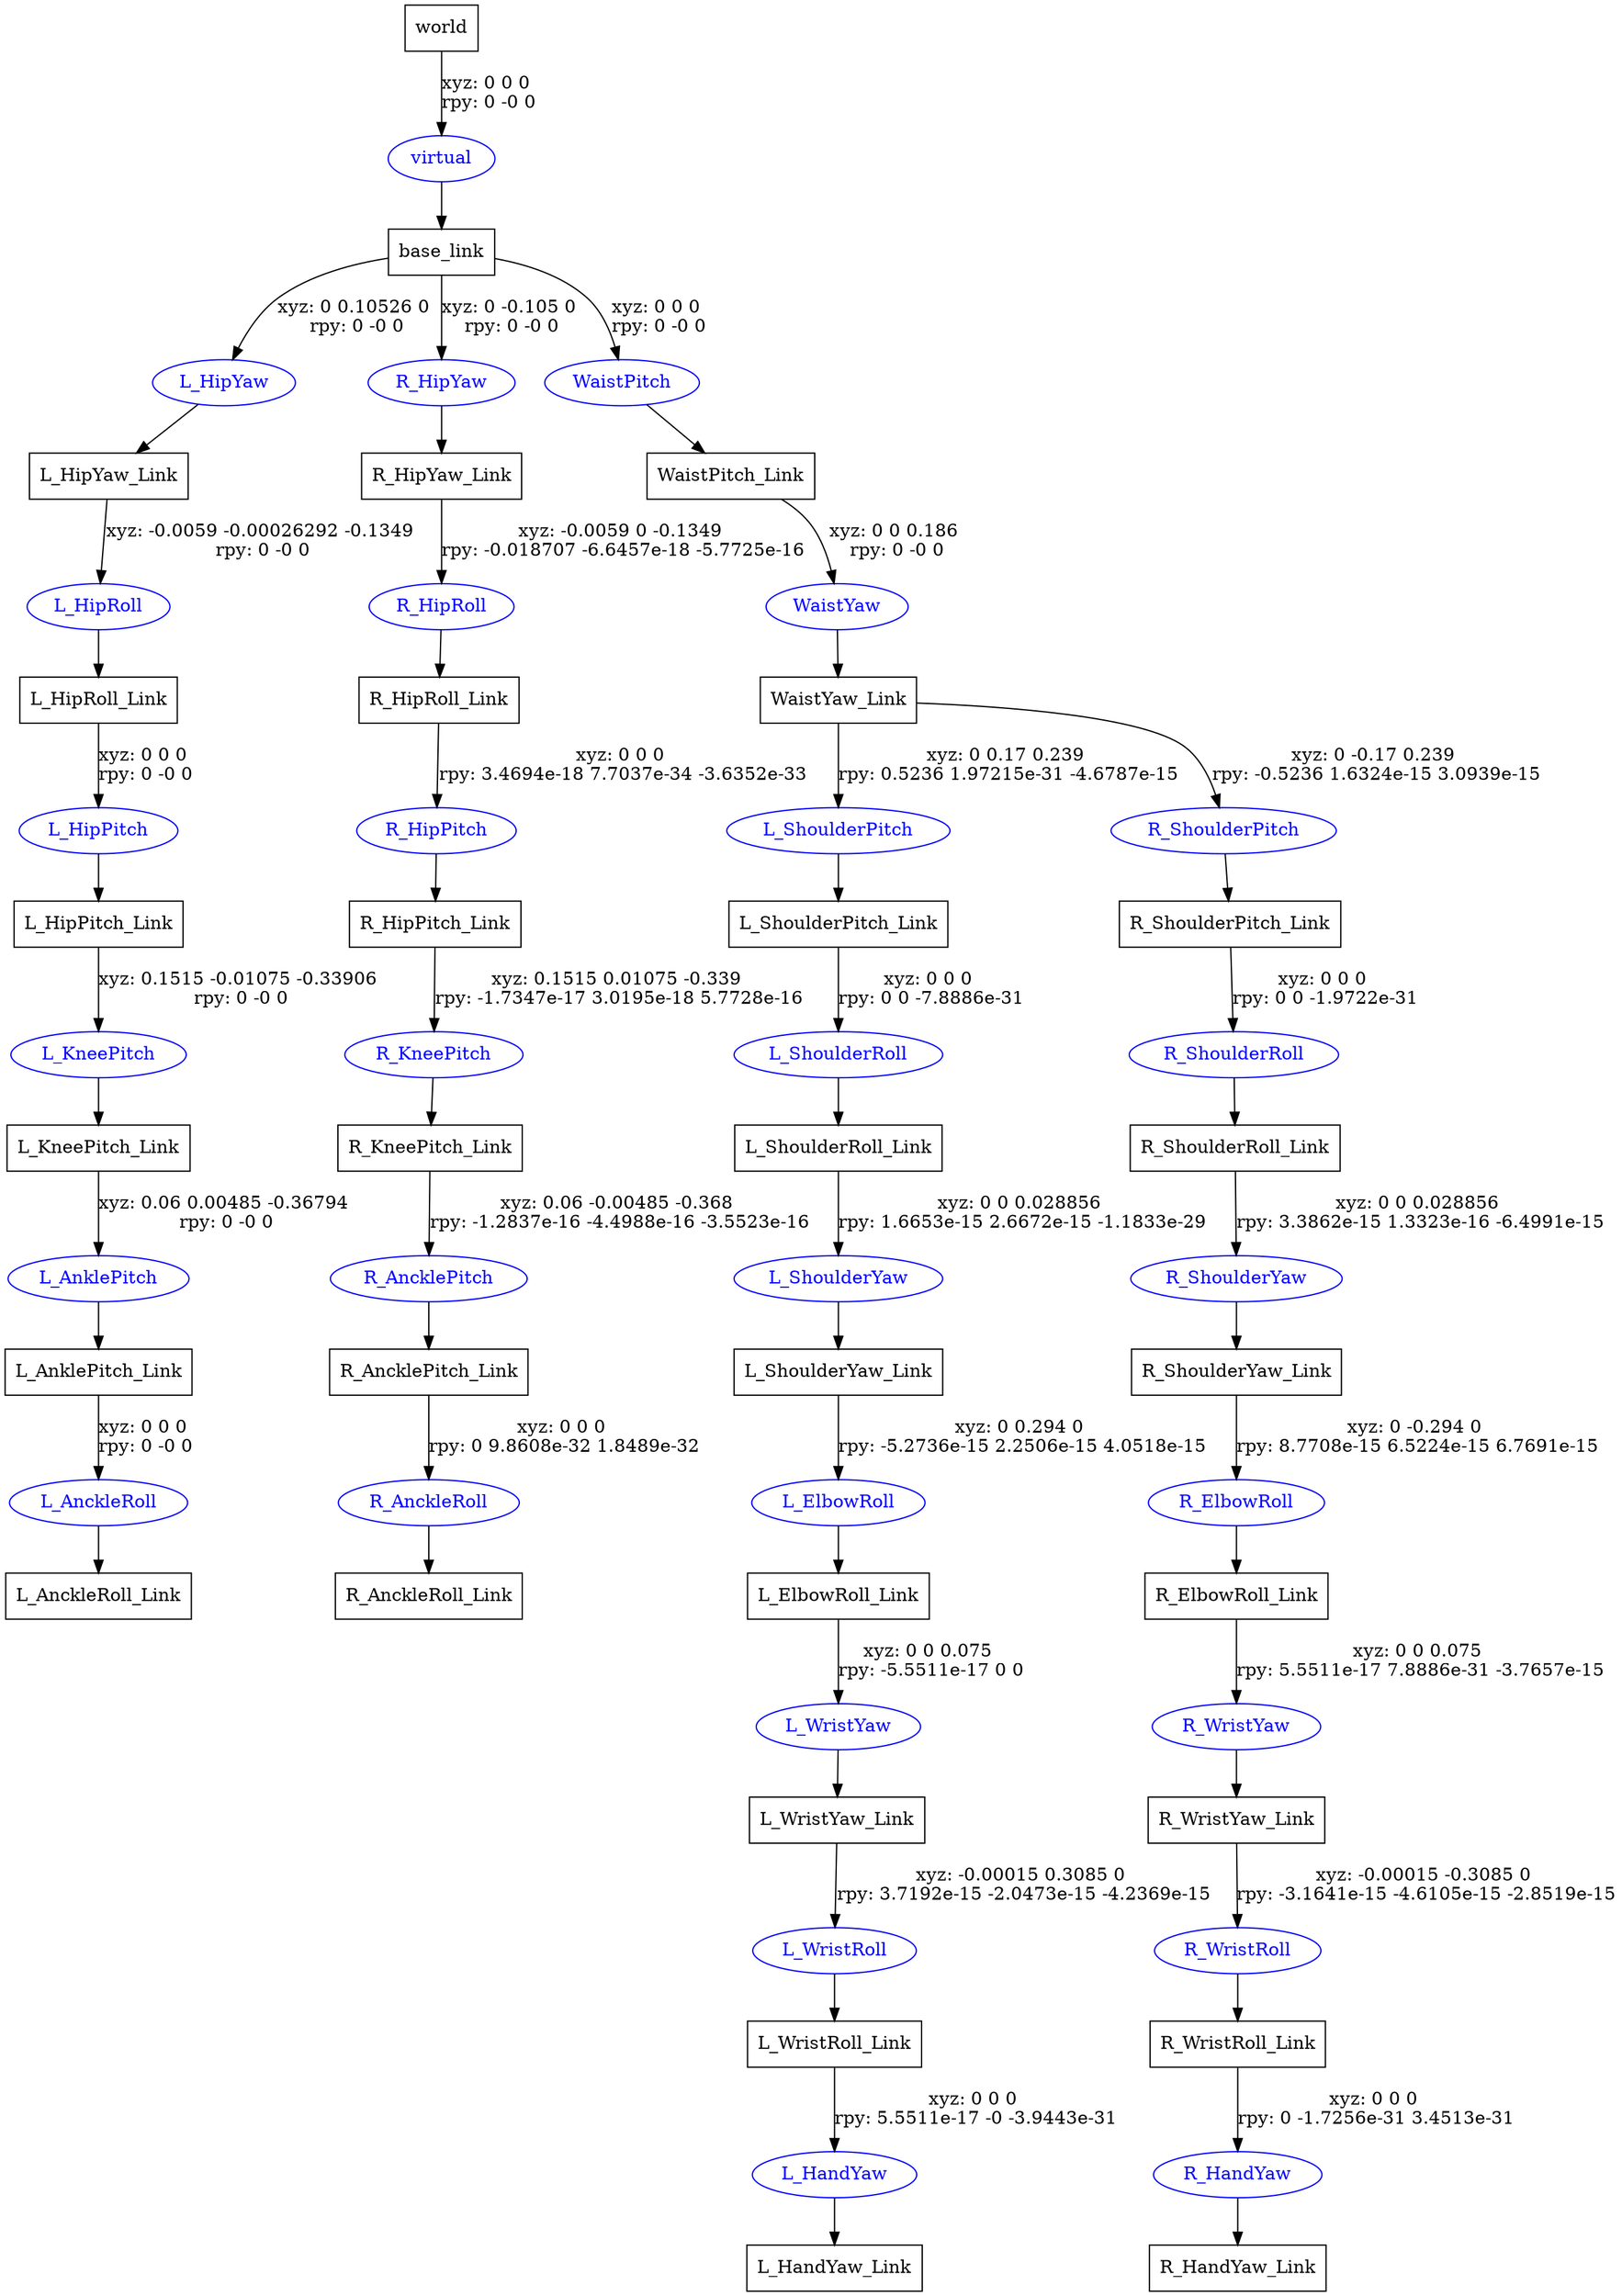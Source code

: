 digraph G {
node [shape=box];
"world" [label="world"];
"base_link" [label="base_link"];
"L_HipYaw_Link" [label="L_HipYaw_Link"];
"L_HipRoll_Link" [label="L_HipRoll_Link"];
"L_HipPitch_Link" [label="L_HipPitch_Link"];
"L_KneePitch_Link" [label="L_KneePitch_Link"];
"L_AnklePitch_Link" [label="L_AnklePitch_Link"];
"L_AnckleRoll_Link" [label="L_AnckleRoll_Link"];
"R_HipYaw_Link" [label="R_HipYaw_Link"];
"R_HipRoll_Link" [label="R_HipRoll_Link"];
"R_HipPitch_Link" [label="R_HipPitch_Link"];
"R_KneePitch_Link" [label="R_KneePitch_Link"];
"R_AncklePitch_Link" [label="R_AncklePitch_Link"];
"R_AnckleRoll_Link" [label="R_AnckleRoll_Link"];
"WaistPitch_Link" [label="WaistPitch_Link"];
"WaistYaw_Link" [label="WaistYaw_Link"];
"L_ShoulderPitch_Link" [label="L_ShoulderPitch_Link"];
"L_ShoulderRoll_Link" [label="L_ShoulderRoll_Link"];
"L_ShoulderYaw_Link" [label="L_ShoulderYaw_Link"];
"L_ElbowRoll_Link" [label="L_ElbowRoll_Link"];
"L_WristYaw_Link" [label="L_WristYaw_Link"];
"L_WristRoll_Link" [label="L_WristRoll_Link"];
"L_HandYaw_Link" [label="L_HandYaw_Link"];
"R_ShoulderPitch_Link" [label="R_ShoulderPitch_Link"];
"R_ShoulderRoll_Link" [label="R_ShoulderRoll_Link"];
"R_ShoulderYaw_Link" [label="R_ShoulderYaw_Link"];
"R_ElbowRoll_Link" [label="R_ElbowRoll_Link"];
"R_WristYaw_Link" [label="R_WristYaw_Link"];
"R_WristRoll_Link" [label="R_WristRoll_Link"];
"R_HandYaw_Link" [label="R_HandYaw_Link"];
node [shape=ellipse, color=blue, fontcolor=blue];
"world" -> "virtual" [label="xyz: 0 0 0 \nrpy: 0 -0 0"]
"virtual" -> "base_link"
"base_link" -> "L_HipYaw" [label="xyz: 0 0.10526 0 \nrpy: 0 -0 0"]
"L_HipYaw" -> "L_HipYaw_Link"
"L_HipYaw_Link" -> "L_HipRoll" [label="xyz: -0.0059 -0.00026292 -0.1349 \nrpy: 0 -0 0"]
"L_HipRoll" -> "L_HipRoll_Link"
"L_HipRoll_Link" -> "L_HipPitch" [label="xyz: 0 0 0 \nrpy: 0 -0 0"]
"L_HipPitch" -> "L_HipPitch_Link"
"L_HipPitch_Link" -> "L_KneePitch" [label="xyz: 0.1515 -0.01075 -0.33906 \nrpy: 0 -0 0"]
"L_KneePitch" -> "L_KneePitch_Link"
"L_KneePitch_Link" -> "L_AnklePitch" [label="xyz: 0.06 0.00485 -0.36794 \nrpy: 0 -0 0"]
"L_AnklePitch" -> "L_AnklePitch_Link"
"L_AnklePitch_Link" -> "L_AnckleRoll" [label="xyz: 0 0 0 \nrpy: 0 -0 0"]
"L_AnckleRoll" -> "L_AnckleRoll_Link"
"base_link" -> "R_HipYaw" [label="xyz: 0 -0.105 0 \nrpy: 0 -0 0"]
"R_HipYaw" -> "R_HipYaw_Link"
"R_HipYaw_Link" -> "R_HipRoll" [label="xyz: -0.0059 0 -0.1349 \nrpy: -0.018707 -6.6457e-18 -5.7725e-16"]
"R_HipRoll" -> "R_HipRoll_Link"
"R_HipRoll_Link" -> "R_HipPitch" [label="xyz: 0 0 0 \nrpy: 3.4694e-18 7.7037e-34 -3.6352e-33"]
"R_HipPitch" -> "R_HipPitch_Link"
"R_HipPitch_Link" -> "R_KneePitch" [label="xyz: 0.1515 0.01075 -0.339 \nrpy: -1.7347e-17 3.0195e-18 5.7728e-16"]
"R_KneePitch" -> "R_KneePitch_Link"
"R_KneePitch_Link" -> "R_AncklePitch" [label="xyz: 0.06 -0.00485 -0.368 \nrpy: -1.2837e-16 -4.4988e-16 -3.5523e-16"]
"R_AncklePitch" -> "R_AncklePitch_Link"
"R_AncklePitch_Link" -> "R_AnckleRoll" [label="xyz: 0 0 0 \nrpy: 0 9.8608e-32 1.8489e-32"]
"R_AnckleRoll" -> "R_AnckleRoll_Link"
"base_link" -> "WaistPitch" [label="xyz: 0 0 0 \nrpy: 0 -0 0"]
"WaistPitch" -> "WaistPitch_Link"
"WaistPitch_Link" -> "WaistYaw" [label="xyz: 0 0 0.186 \nrpy: 0 -0 0"]
"WaistYaw" -> "WaistYaw_Link"
"WaistYaw_Link" -> "L_ShoulderPitch" [label="xyz: 0 0.17 0.239 \nrpy: 0.5236 1.97215e-31 -4.6787e-15"]
"L_ShoulderPitch" -> "L_ShoulderPitch_Link"
"L_ShoulderPitch_Link" -> "L_ShoulderRoll" [label="xyz: 0 0 0 \nrpy: 0 0 -7.8886e-31"]
"L_ShoulderRoll" -> "L_ShoulderRoll_Link"
"L_ShoulderRoll_Link" -> "L_ShoulderYaw" [label="xyz: 0 0 0.028856 \nrpy: 1.6653e-15 2.6672e-15 -1.1833e-29"]
"L_ShoulderYaw" -> "L_ShoulderYaw_Link"
"L_ShoulderYaw_Link" -> "L_ElbowRoll" [label="xyz: 0 0.294 0 \nrpy: -5.2736e-15 2.2506e-15 4.0518e-15"]
"L_ElbowRoll" -> "L_ElbowRoll_Link"
"L_ElbowRoll_Link" -> "L_WristYaw" [label="xyz: 0 0 0.075 \nrpy: -5.5511e-17 0 0"]
"L_WristYaw" -> "L_WristYaw_Link"
"L_WristYaw_Link" -> "L_WristRoll" [label="xyz: -0.00015 0.3085 0 \nrpy: 3.7192e-15 -2.0473e-15 -4.2369e-15"]
"L_WristRoll" -> "L_WristRoll_Link"
"L_WristRoll_Link" -> "L_HandYaw" [label="xyz: 0 0 0 \nrpy: 5.5511e-17 -0 -3.9443e-31"]
"L_HandYaw" -> "L_HandYaw_Link"
"WaistYaw_Link" -> "R_ShoulderPitch" [label="xyz: 0 -0.17 0.239 \nrpy: -0.5236 1.6324e-15 3.0939e-15"]
"R_ShoulderPitch" -> "R_ShoulderPitch_Link"
"R_ShoulderPitch_Link" -> "R_ShoulderRoll" [label="xyz: 0 0 0 \nrpy: 0 0 -1.9722e-31"]
"R_ShoulderRoll" -> "R_ShoulderRoll_Link"
"R_ShoulderRoll_Link" -> "R_ShoulderYaw" [label="xyz: 0 0 0.028856 \nrpy: 3.3862e-15 1.3323e-16 -6.4991e-15"]
"R_ShoulderYaw" -> "R_ShoulderYaw_Link"
"R_ShoulderYaw_Link" -> "R_ElbowRoll" [label="xyz: 0 -0.294 0 \nrpy: 8.7708e-15 6.5224e-15 6.7691e-15"]
"R_ElbowRoll" -> "R_ElbowRoll_Link"
"R_ElbowRoll_Link" -> "R_WristYaw" [label="xyz: 0 0 0.075 \nrpy: 5.5511e-17 7.8886e-31 -3.7657e-15"]
"R_WristYaw" -> "R_WristYaw_Link"
"R_WristYaw_Link" -> "R_WristRoll" [label="xyz: -0.00015 -0.3085 0 \nrpy: -3.1641e-15 -4.6105e-15 -2.8519e-15"]
"R_WristRoll" -> "R_WristRoll_Link"
"R_WristRoll_Link" -> "R_HandYaw" [label="xyz: 0 0 0 \nrpy: 0 -1.7256e-31 3.4513e-31"]
"R_HandYaw" -> "R_HandYaw_Link"
}

